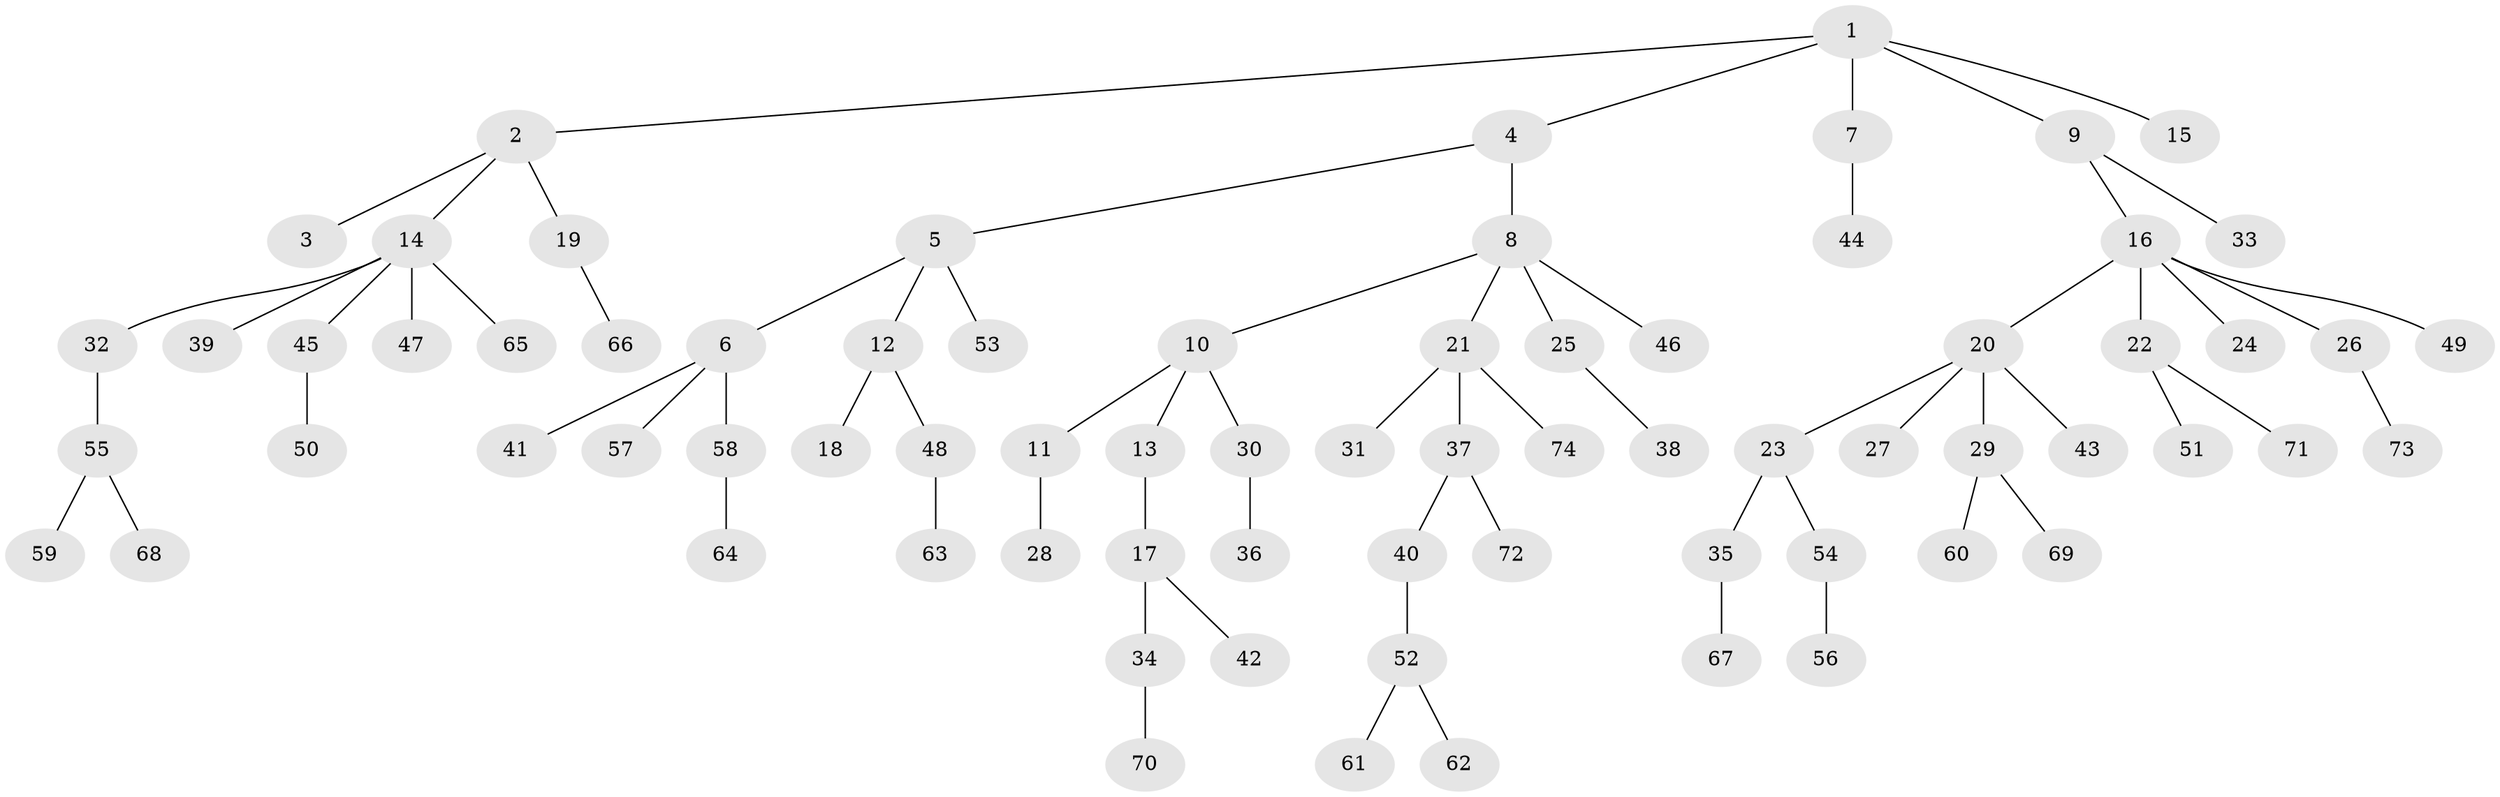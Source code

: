 // coarse degree distribution, {4: 0.075, 3: 0.2, 1: 0.475, 2: 0.225, 5: 0.025}
// Generated by graph-tools (version 1.1) at 2025/51/03/04/25 22:51:53]
// undirected, 74 vertices, 73 edges
graph export_dot {
  node [color=gray90,style=filled];
  1;
  2;
  3;
  4;
  5;
  6;
  7;
  8;
  9;
  10;
  11;
  12;
  13;
  14;
  15;
  16;
  17;
  18;
  19;
  20;
  21;
  22;
  23;
  24;
  25;
  26;
  27;
  28;
  29;
  30;
  31;
  32;
  33;
  34;
  35;
  36;
  37;
  38;
  39;
  40;
  41;
  42;
  43;
  44;
  45;
  46;
  47;
  48;
  49;
  50;
  51;
  52;
  53;
  54;
  55;
  56;
  57;
  58;
  59;
  60;
  61;
  62;
  63;
  64;
  65;
  66;
  67;
  68;
  69;
  70;
  71;
  72;
  73;
  74;
  1 -- 2;
  1 -- 4;
  1 -- 7;
  1 -- 9;
  1 -- 15;
  2 -- 3;
  2 -- 14;
  2 -- 19;
  4 -- 5;
  4 -- 8;
  5 -- 6;
  5 -- 12;
  5 -- 53;
  6 -- 41;
  6 -- 57;
  6 -- 58;
  7 -- 44;
  8 -- 10;
  8 -- 21;
  8 -- 25;
  8 -- 46;
  9 -- 16;
  9 -- 33;
  10 -- 11;
  10 -- 13;
  10 -- 30;
  11 -- 28;
  12 -- 18;
  12 -- 48;
  13 -- 17;
  14 -- 32;
  14 -- 39;
  14 -- 45;
  14 -- 47;
  14 -- 65;
  16 -- 20;
  16 -- 22;
  16 -- 24;
  16 -- 26;
  16 -- 49;
  17 -- 34;
  17 -- 42;
  19 -- 66;
  20 -- 23;
  20 -- 27;
  20 -- 29;
  20 -- 43;
  21 -- 31;
  21 -- 37;
  21 -- 74;
  22 -- 51;
  22 -- 71;
  23 -- 35;
  23 -- 54;
  25 -- 38;
  26 -- 73;
  29 -- 60;
  29 -- 69;
  30 -- 36;
  32 -- 55;
  34 -- 70;
  35 -- 67;
  37 -- 40;
  37 -- 72;
  40 -- 52;
  45 -- 50;
  48 -- 63;
  52 -- 61;
  52 -- 62;
  54 -- 56;
  55 -- 59;
  55 -- 68;
  58 -- 64;
}
